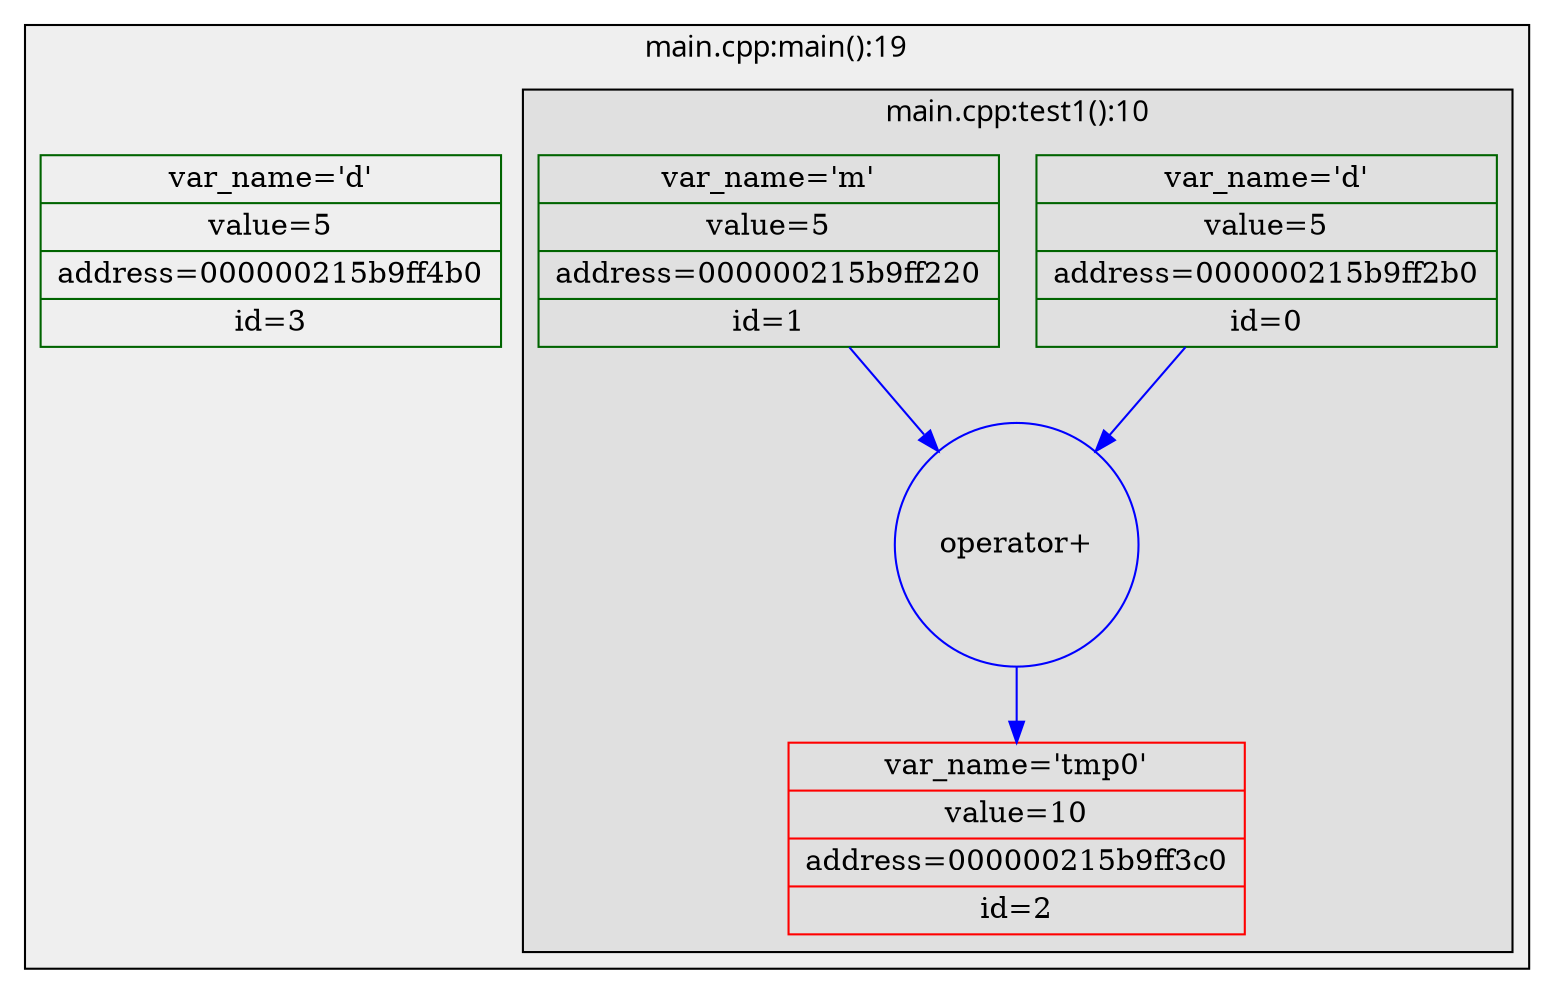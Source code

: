 digraph G {
node [shape=record];
fontname="Roboto Mono"
subgraph cluster1 {
color=black
style=filled
fillcolor="#00000010"
label="main.cpp:main():19"
subgraph cluster2 {
color=black
style=filled
fillcolor="#00000010"
label="main.cpp:test1():10"
d_0_0 [color=darkgreen, label="{var_name='d'|value=5|address=000000215b9ff2b0|id=0}"]
m_1_0 [color=darkgreen, label="{var_name='m'|value=5|address=000000215b9ff220|id=1}"]
tmp0_2_0 [color=red, label="{var_name='tmp0'|value=10|address=000000215b9ff3c0|id=2}"]
op1 [color=blue, shape=circle, label="operator+"]
subgraph cluster3 {
color=black
style=filled
fillcolor="#00000010"
label="main.cpp:test0():5"
}
}
d_3_0 [color=darkgreen, label="{var_name='d'|value=5|address=000000215b9ff4b0|id=3}"]
}
d_0_0 -> op1 [color=blue, label="", fontcolor=""]
m_1_0 -> op1 [color=blue, label="", fontcolor=""]
op1 -> tmp0_2_0 [color=blue, label="", fontcolor=""]
}
